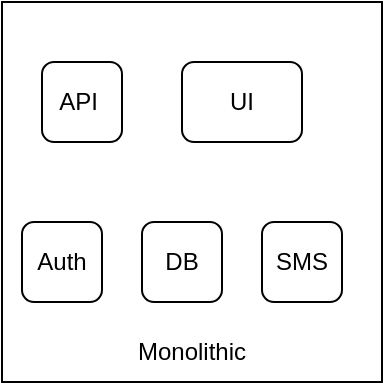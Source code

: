 <mxfile>
    <diagram id="Th8z5IiB3eJFKPJrII9z" name="Page-1">
        <mxGraphModel dx="242" dy="587" grid="1" gridSize="10" guides="1" tooltips="1" connect="1" arrows="1" fold="1" page="1" pageScale="1" pageWidth="850" pageHeight="1100" math="0" shadow="0">
            <root>
                <mxCell id="0"/>
                <mxCell id="1" parent="0"/>
                <mxCell id="2" value="" style="whiteSpace=wrap;html=1;aspect=fixed;" vertex="1" parent="1">
                    <mxGeometry x="60" y="190" width="190" height="190" as="geometry"/>
                </mxCell>
                <mxCell id="3" value="API&amp;nbsp;" style="rounded=1;whiteSpace=wrap;html=1;" vertex="1" parent="1">
                    <mxGeometry x="80" y="220" width="40" height="40" as="geometry"/>
                </mxCell>
                <mxCell id="4" value="UI" style="rounded=1;whiteSpace=wrap;html=1;" vertex="1" parent="1">
                    <mxGeometry x="150" y="220" width="60" height="40" as="geometry"/>
                </mxCell>
                <mxCell id="5" value="DB" style="rounded=1;whiteSpace=wrap;html=1;" vertex="1" parent="1">
                    <mxGeometry x="130" y="300" width="40" height="40" as="geometry"/>
                </mxCell>
                <mxCell id="6" value="Auth" style="rounded=1;whiteSpace=wrap;html=1;" vertex="1" parent="1">
                    <mxGeometry x="70" y="300" width="40" height="40" as="geometry"/>
                </mxCell>
                <mxCell id="7" value="SMS" style="rounded=1;whiteSpace=wrap;html=1;" vertex="1" parent="1">
                    <mxGeometry x="190" y="300" width="40" height="40" as="geometry"/>
                </mxCell>
                <mxCell id="8" value="Monolithic" style="text;html=1;strokeColor=none;fillColor=none;align=center;verticalAlign=middle;whiteSpace=wrap;rounded=0;" vertex="1" parent="1">
                    <mxGeometry x="110" y="350" width="90" height="30" as="geometry"/>
                </mxCell>
            </root>
        </mxGraphModel>
    </diagram>
</mxfile>